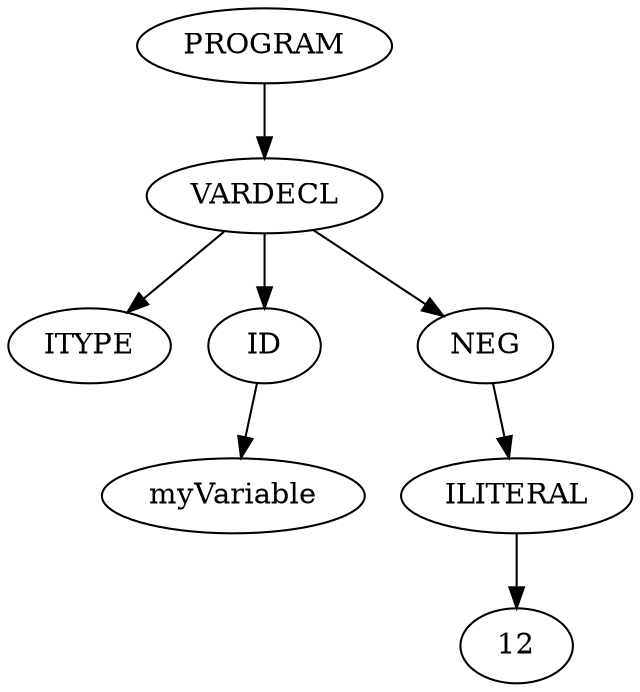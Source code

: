 digraph G {
    A [label="PROGRAM"];
    B [label="VARDECL"];
    C [label="ITYPE"];
    D [label="ID"];
    E [label="myVariable"];
    F [label="NEG"];
    G [label="ILITERAL"];
    H [label="12"];
    A -> B;
    B -> C;
    B -> D;
    B -> F;
    D -> E;
    F -> G;
    G -> H;
}
